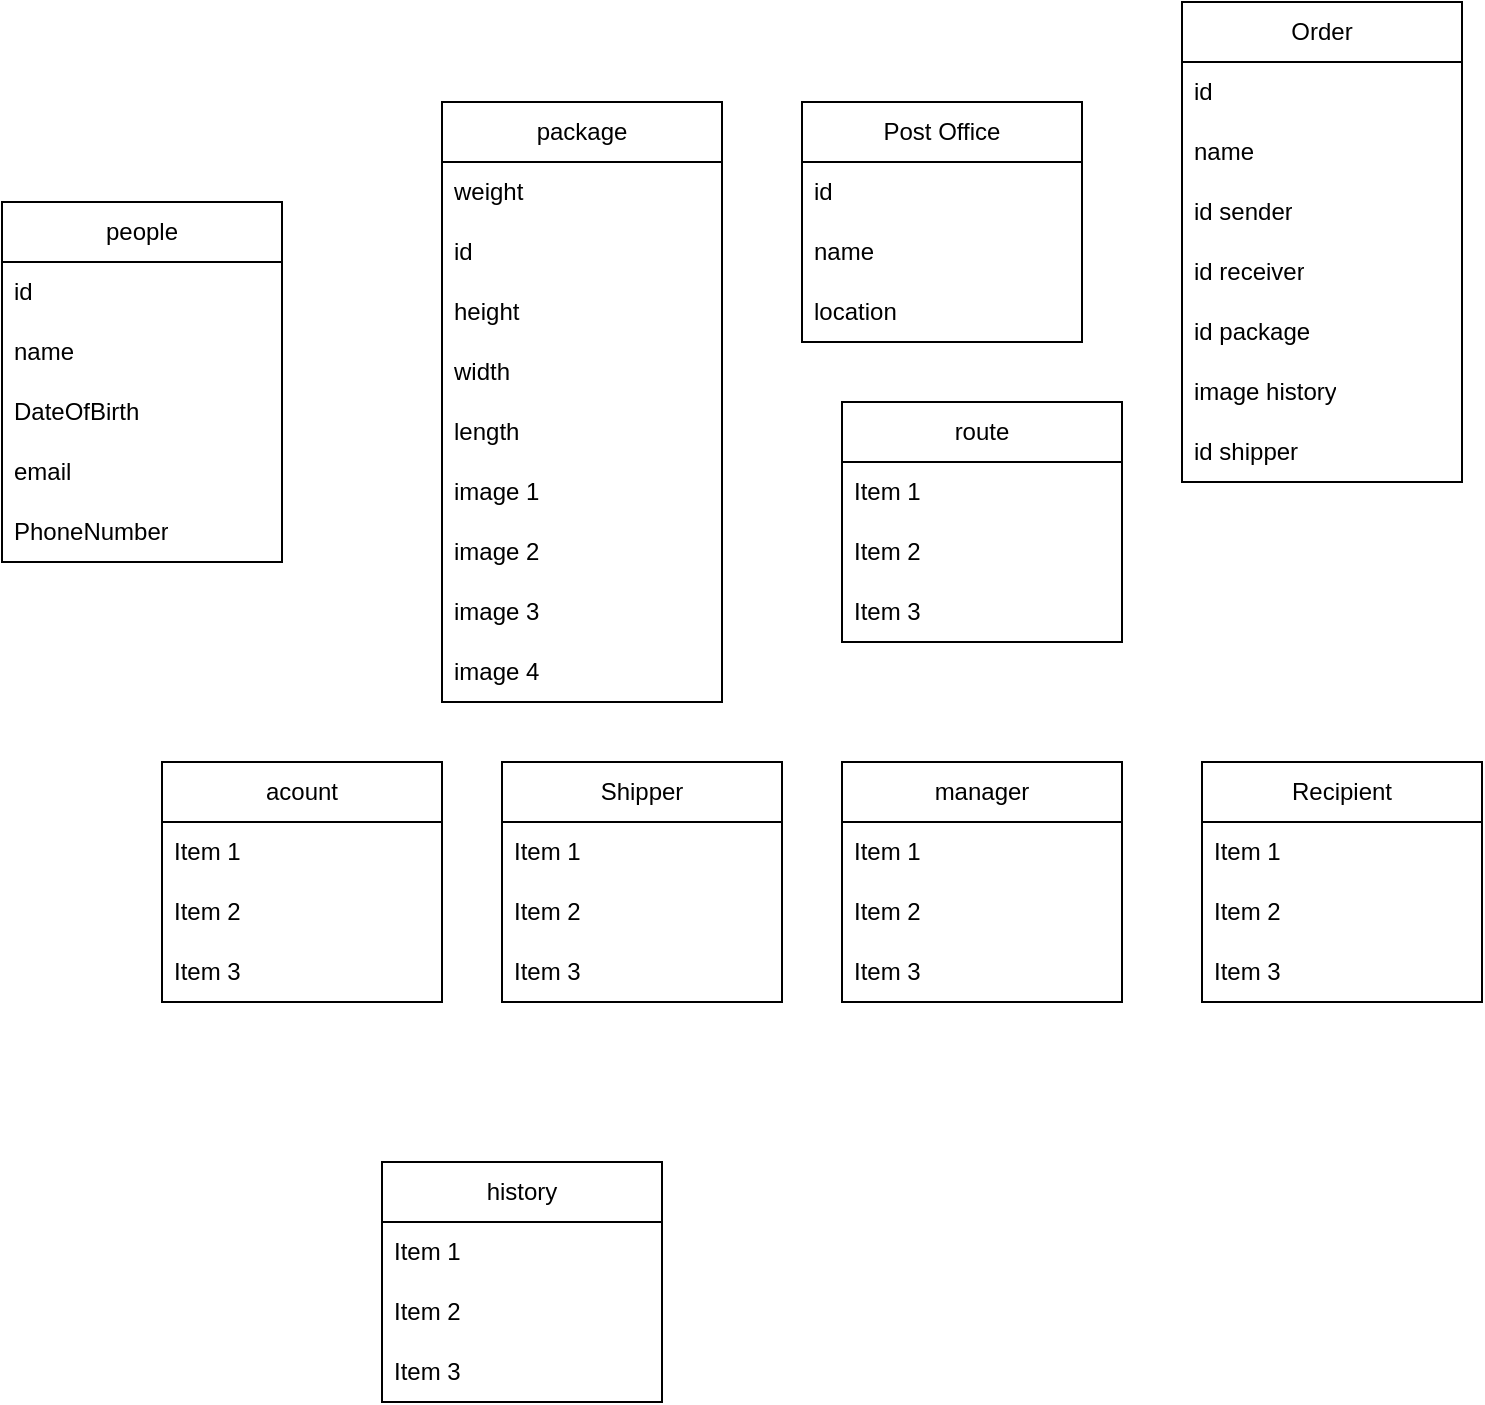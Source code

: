 <mxfile version="22.1.18" type="device">
  <diagram id="C5RBs43oDa-KdzZeNtuy" name="Page-1">
    <mxGraphModel dx="794" dy="1688" grid="1" gridSize="10" guides="1" tooltips="1" connect="1" arrows="1" fold="1" page="1" pageScale="1" pageWidth="827" pageHeight="1169" math="0" shadow="0">
      <root>
        <mxCell id="WIyWlLk6GJQsqaUBKTNV-0" />
        <mxCell id="WIyWlLk6GJQsqaUBKTNV-1" parent="WIyWlLk6GJQsqaUBKTNV-0" />
        <mxCell id="I6C68hC35pvJHlJIzYsc-0" value="people" style="swimlane;fontStyle=0;childLayout=stackLayout;horizontal=1;startSize=30;horizontalStack=0;resizeParent=1;resizeParentMax=0;resizeLast=0;collapsible=1;marginBottom=0;whiteSpace=wrap;html=1;" parent="WIyWlLk6GJQsqaUBKTNV-1" vertex="1">
          <mxGeometry x="40" y="20" width="140" height="180" as="geometry" />
        </mxCell>
        <mxCell id="I6C68hC35pvJHlJIzYsc-1" value="id" style="text;strokeColor=none;fillColor=none;align=left;verticalAlign=middle;spacingLeft=4;spacingRight=4;overflow=hidden;points=[[0,0.5],[1,0.5]];portConstraint=eastwest;rotatable=0;whiteSpace=wrap;html=1;" parent="I6C68hC35pvJHlJIzYsc-0" vertex="1">
          <mxGeometry y="30" width="140" height="30" as="geometry" />
        </mxCell>
        <mxCell id="I6C68hC35pvJHlJIzYsc-2" value="name&amp;nbsp;" style="text;strokeColor=none;fillColor=none;align=left;verticalAlign=middle;spacingLeft=4;spacingRight=4;overflow=hidden;points=[[0,0.5],[1,0.5]];portConstraint=eastwest;rotatable=0;whiteSpace=wrap;html=1;" parent="I6C68hC35pvJHlJIzYsc-0" vertex="1">
          <mxGeometry y="60" width="140" height="30" as="geometry" />
        </mxCell>
        <mxCell id="I6C68hC35pvJHlJIzYsc-3" value="DateOfBirth" style="text;strokeColor=none;fillColor=none;align=left;verticalAlign=middle;spacingLeft=4;spacingRight=4;overflow=hidden;points=[[0,0.5],[1,0.5]];portConstraint=eastwest;rotatable=0;whiteSpace=wrap;html=1;" parent="I6C68hC35pvJHlJIzYsc-0" vertex="1">
          <mxGeometry y="90" width="140" height="30" as="geometry" />
        </mxCell>
        <mxCell id="I6C68hC35pvJHlJIzYsc-4" value="email" style="text;strokeColor=none;fillColor=none;align=left;verticalAlign=middle;spacingLeft=4;spacingRight=4;overflow=hidden;points=[[0,0.5],[1,0.5]];portConstraint=eastwest;rotatable=0;whiteSpace=wrap;html=1;" parent="I6C68hC35pvJHlJIzYsc-0" vertex="1">
          <mxGeometry y="120" width="140" height="30" as="geometry" />
        </mxCell>
        <mxCell id="I6C68hC35pvJHlJIzYsc-6" value="PhoneNumber" style="text;strokeColor=none;fillColor=none;align=left;verticalAlign=middle;spacingLeft=4;spacingRight=4;overflow=hidden;points=[[0,0.5],[1,0.5]];portConstraint=eastwest;rotatable=0;whiteSpace=wrap;html=1;" parent="I6C68hC35pvJHlJIzYsc-0" vertex="1">
          <mxGeometry y="150" width="140" height="30" as="geometry" />
        </mxCell>
        <mxCell id="I6C68hC35pvJHlJIzYsc-8" value="package" style="swimlane;fontStyle=0;childLayout=stackLayout;horizontal=1;startSize=30;horizontalStack=0;resizeParent=1;resizeParentMax=0;resizeLast=0;collapsible=1;marginBottom=0;whiteSpace=wrap;html=1;" parent="WIyWlLk6GJQsqaUBKTNV-1" vertex="1">
          <mxGeometry x="260" y="-30" width="140" height="300" as="geometry" />
        </mxCell>
        <mxCell id="I6C68hC35pvJHlJIzYsc-43" value="weight" style="text;strokeColor=none;fillColor=none;align=left;verticalAlign=middle;spacingLeft=4;spacingRight=4;overflow=hidden;points=[[0,0.5],[1,0.5]];portConstraint=eastwest;rotatable=0;whiteSpace=wrap;html=1;" parent="I6C68hC35pvJHlJIzYsc-8" vertex="1">
          <mxGeometry y="30" width="140" height="30" as="geometry" />
        </mxCell>
        <mxCell id="I6C68hC35pvJHlJIzYsc-9" value="id" style="text;strokeColor=none;fillColor=none;align=left;verticalAlign=middle;spacingLeft=4;spacingRight=4;overflow=hidden;points=[[0,0.5],[1,0.5]];portConstraint=eastwest;rotatable=0;whiteSpace=wrap;html=1;" parent="I6C68hC35pvJHlJIzYsc-8" vertex="1">
          <mxGeometry y="60" width="140" height="30" as="geometry" />
        </mxCell>
        <mxCell id="I6C68hC35pvJHlJIzYsc-10" value="height" style="text;strokeColor=none;fillColor=none;align=left;verticalAlign=middle;spacingLeft=4;spacingRight=4;overflow=hidden;points=[[0,0.5],[1,0.5]];portConstraint=eastwest;rotatable=0;whiteSpace=wrap;html=1;" parent="I6C68hC35pvJHlJIzYsc-8" vertex="1">
          <mxGeometry y="90" width="140" height="30" as="geometry" />
        </mxCell>
        <mxCell id="I6C68hC35pvJHlJIzYsc-11" value="width" style="text;strokeColor=none;fillColor=none;align=left;verticalAlign=middle;spacingLeft=4;spacingRight=4;overflow=hidden;points=[[0,0.5],[1,0.5]];portConstraint=eastwest;rotatable=0;whiteSpace=wrap;html=1;" parent="I6C68hC35pvJHlJIzYsc-8" vertex="1">
          <mxGeometry y="120" width="140" height="30" as="geometry" />
        </mxCell>
        <mxCell id="I6C68hC35pvJHlJIzYsc-12" value="length" style="text;strokeColor=none;fillColor=none;align=left;verticalAlign=middle;spacingLeft=4;spacingRight=4;overflow=hidden;points=[[0,0.5],[1,0.5]];portConstraint=eastwest;rotatable=0;whiteSpace=wrap;html=1;" parent="I6C68hC35pvJHlJIzYsc-8" vertex="1">
          <mxGeometry y="150" width="140" height="30" as="geometry" />
        </mxCell>
        <mxCell id="IaeMszflEJWdkv119aWX-1" value="image 1" style="text;strokeColor=none;fillColor=none;align=left;verticalAlign=middle;spacingLeft=4;spacingRight=4;overflow=hidden;points=[[0,0.5],[1,0.5]];portConstraint=eastwest;rotatable=0;whiteSpace=wrap;html=1;" parent="I6C68hC35pvJHlJIzYsc-8" vertex="1">
          <mxGeometry y="180" width="140" height="30" as="geometry" />
        </mxCell>
        <mxCell id="IaeMszflEJWdkv119aWX-3" value="image 2" style="text;strokeColor=none;fillColor=none;align=left;verticalAlign=middle;spacingLeft=4;spacingRight=4;overflow=hidden;points=[[0,0.5],[1,0.5]];portConstraint=eastwest;rotatable=0;whiteSpace=wrap;html=1;" parent="I6C68hC35pvJHlJIzYsc-8" vertex="1">
          <mxGeometry y="210" width="140" height="30" as="geometry" />
        </mxCell>
        <mxCell id="IaeMszflEJWdkv119aWX-4" value="image 3" style="text;strokeColor=none;fillColor=none;align=left;verticalAlign=middle;spacingLeft=4;spacingRight=4;overflow=hidden;points=[[0,0.5],[1,0.5]];portConstraint=eastwest;rotatable=0;whiteSpace=wrap;html=1;" parent="I6C68hC35pvJHlJIzYsc-8" vertex="1">
          <mxGeometry y="240" width="140" height="30" as="geometry" />
        </mxCell>
        <mxCell id="IaeMszflEJWdkv119aWX-5" value="image 4" style="text;strokeColor=none;fillColor=none;align=left;verticalAlign=middle;spacingLeft=4;spacingRight=4;overflow=hidden;points=[[0,0.5],[1,0.5]];portConstraint=eastwest;rotatable=0;whiteSpace=wrap;html=1;" parent="I6C68hC35pvJHlJIzYsc-8" vertex="1">
          <mxGeometry y="270" width="140" height="30" as="geometry" />
        </mxCell>
        <mxCell id="I6C68hC35pvJHlJIzYsc-13" value="Post Office" style="swimlane;fontStyle=0;childLayout=stackLayout;horizontal=1;startSize=30;horizontalStack=0;resizeParent=1;resizeParentMax=0;resizeLast=0;collapsible=1;marginBottom=0;whiteSpace=wrap;html=1;" parent="WIyWlLk6GJQsqaUBKTNV-1" vertex="1">
          <mxGeometry x="440" y="-30" width="140" height="120" as="geometry" />
        </mxCell>
        <mxCell id="I6C68hC35pvJHlJIzYsc-14" value="id" style="text;strokeColor=none;fillColor=none;align=left;verticalAlign=middle;spacingLeft=4;spacingRight=4;overflow=hidden;points=[[0,0.5],[1,0.5]];portConstraint=eastwest;rotatable=0;whiteSpace=wrap;html=1;" parent="I6C68hC35pvJHlJIzYsc-13" vertex="1">
          <mxGeometry y="30" width="140" height="30" as="geometry" />
        </mxCell>
        <mxCell id="JdU21Fgto5LS_0yExzw1-12" value="name" style="text;strokeColor=none;fillColor=none;align=left;verticalAlign=middle;spacingLeft=4;spacingRight=4;overflow=hidden;points=[[0,0.5],[1,0.5]];portConstraint=eastwest;rotatable=0;whiteSpace=wrap;html=1;" vertex="1" parent="I6C68hC35pvJHlJIzYsc-13">
          <mxGeometry y="60" width="140" height="30" as="geometry" />
        </mxCell>
        <mxCell id="I6C68hC35pvJHlJIzYsc-15" value="location" style="text;strokeColor=none;fillColor=none;align=left;verticalAlign=middle;spacingLeft=4;spacingRight=4;overflow=hidden;points=[[0,0.5],[1,0.5]];portConstraint=eastwest;rotatable=0;whiteSpace=wrap;html=1;" parent="I6C68hC35pvJHlJIzYsc-13" vertex="1">
          <mxGeometry y="90" width="140" height="30" as="geometry" />
        </mxCell>
        <mxCell id="I6C68hC35pvJHlJIzYsc-17" value="manager" style="swimlane;fontStyle=0;childLayout=stackLayout;horizontal=1;startSize=30;horizontalStack=0;resizeParent=1;resizeParentMax=0;resizeLast=0;collapsible=1;marginBottom=0;whiteSpace=wrap;html=1;" parent="WIyWlLk6GJQsqaUBKTNV-1" vertex="1">
          <mxGeometry x="460" y="300" width="140" height="120" as="geometry" />
        </mxCell>
        <mxCell id="I6C68hC35pvJHlJIzYsc-18" value="Item 1" style="text;strokeColor=none;fillColor=none;align=left;verticalAlign=middle;spacingLeft=4;spacingRight=4;overflow=hidden;points=[[0,0.5],[1,0.5]];portConstraint=eastwest;rotatable=0;whiteSpace=wrap;html=1;" parent="I6C68hC35pvJHlJIzYsc-17" vertex="1">
          <mxGeometry y="30" width="140" height="30" as="geometry" />
        </mxCell>
        <mxCell id="I6C68hC35pvJHlJIzYsc-19" value="Item 2" style="text;strokeColor=none;fillColor=none;align=left;verticalAlign=middle;spacingLeft=4;spacingRight=4;overflow=hidden;points=[[0,0.5],[1,0.5]];portConstraint=eastwest;rotatable=0;whiteSpace=wrap;html=1;" parent="I6C68hC35pvJHlJIzYsc-17" vertex="1">
          <mxGeometry y="60" width="140" height="30" as="geometry" />
        </mxCell>
        <mxCell id="I6C68hC35pvJHlJIzYsc-20" value="Item 3" style="text;strokeColor=none;fillColor=none;align=left;verticalAlign=middle;spacingLeft=4;spacingRight=4;overflow=hidden;points=[[0,0.5],[1,0.5]];portConstraint=eastwest;rotatable=0;whiteSpace=wrap;html=1;" parent="I6C68hC35pvJHlJIzYsc-17" vertex="1">
          <mxGeometry y="90" width="140" height="30" as="geometry" />
        </mxCell>
        <mxCell id="I6C68hC35pvJHlJIzYsc-21" value="acount" style="swimlane;fontStyle=0;childLayout=stackLayout;horizontal=1;startSize=30;horizontalStack=0;resizeParent=1;resizeParentMax=0;resizeLast=0;collapsible=1;marginBottom=0;whiteSpace=wrap;html=1;" parent="WIyWlLk6GJQsqaUBKTNV-1" vertex="1">
          <mxGeometry x="120" y="300" width="140" height="120" as="geometry" />
        </mxCell>
        <mxCell id="I6C68hC35pvJHlJIzYsc-22" value="Item 1" style="text;strokeColor=none;fillColor=none;align=left;verticalAlign=middle;spacingLeft=4;spacingRight=4;overflow=hidden;points=[[0,0.5],[1,0.5]];portConstraint=eastwest;rotatable=0;whiteSpace=wrap;html=1;" parent="I6C68hC35pvJHlJIzYsc-21" vertex="1">
          <mxGeometry y="30" width="140" height="30" as="geometry" />
        </mxCell>
        <mxCell id="I6C68hC35pvJHlJIzYsc-23" value="Item 2" style="text;strokeColor=none;fillColor=none;align=left;verticalAlign=middle;spacingLeft=4;spacingRight=4;overflow=hidden;points=[[0,0.5],[1,0.5]];portConstraint=eastwest;rotatable=0;whiteSpace=wrap;html=1;" parent="I6C68hC35pvJHlJIzYsc-21" vertex="1">
          <mxGeometry y="60" width="140" height="30" as="geometry" />
        </mxCell>
        <mxCell id="I6C68hC35pvJHlJIzYsc-24" value="Item 3" style="text;strokeColor=none;fillColor=none;align=left;verticalAlign=middle;spacingLeft=4;spacingRight=4;overflow=hidden;points=[[0,0.5],[1,0.5]];portConstraint=eastwest;rotatable=0;whiteSpace=wrap;html=1;" parent="I6C68hC35pvJHlJIzYsc-21" vertex="1">
          <mxGeometry y="90" width="140" height="30" as="geometry" />
        </mxCell>
        <mxCell id="I6C68hC35pvJHlJIzYsc-25" value="Shipper" style="swimlane;fontStyle=0;childLayout=stackLayout;horizontal=1;startSize=30;horizontalStack=0;resizeParent=1;resizeParentMax=0;resizeLast=0;collapsible=1;marginBottom=0;whiteSpace=wrap;html=1;" parent="WIyWlLk6GJQsqaUBKTNV-1" vertex="1">
          <mxGeometry x="290" y="300" width="140" height="120" as="geometry" />
        </mxCell>
        <mxCell id="I6C68hC35pvJHlJIzYsc-26" value="Item 1" style="text;strokeColor=none;fillColor=none;align=left;verticalAlign=middle;spacingLeft=4;spacingRight=4;overflow=hidden;points=[[0,0.5],[1,0.5]];portConstraint=eastwest;rotatable=0;whiteSpace=wrap;html=1;" parent="I6C68hC35pvJHlJIzYsc-25" vertex="1">
          <mxGeometry y="30" width="140" height="30" as="geometry" />
        </mxCell>
        <mxCell id="I6C68hC35pvJHlJIzYsc-27" value="Item 2" style="text;strokeColor=none;fillColor=none;align=left;verticalAlign=middle;spacingLeft=4;spacingRight=4;overflow=hidden;points=[[0,0.5],[1,0.5]];portConstraint=eastwest;rotatable=0;whiteSpace=wrap;html=1;" parent="I6C68hC35pvJHlJIzYsc-25" vertex="1">
          <mxGeometry y="60" width="140" height="30" as="geometry" />
        </mxCell>
        <mxCell id="I6C68hC35pvJHlJIzYsc-28" value="Item 3" style="text;strokeColor=none;fillColor=none;align=left;verticalAlign=middle;spacingLeft=4;spacingRight=4;overflow=hidden;points=[[0,0.5],[1,0.5]];portConstraint=eastwest;rotatable=0;whiteSpace=wrap;html=1;" parent="I6C68hC35pvJHlJIzYsc-25" vertex="1">
          <mxGeometry y="90" width="140" height="30" as="geometry" />
        </mxCell>
        <mxCell id="I6C68hC35pvJHlJIzYsc-29" value="Order" style="swimlane;fontStyle=0;childLayout=stackLayout;horizontal=1;startSize=30;horizontalStack=0;resizeParent=1;resizeParentMax=0;resizeLast=0;collapsible=1;marginBottom=0;whiteSpace=wrap;html=1;" parent="WIyWlLk6GJQsqaUBKTNV-1" vertex="1">
          <mxGeometry x="630" y="-80" width="140" height="240" as="geometry" />
        </mxCell>
        <mxCell id="I6C68hC35pvJHlJIzYsc-30" value="id" style="text;strokeColor=none;fillColor=none;align=left;verticalAlign=middle;spacingLeft=4;spacingRight=4;overflow=hidden;points=[[0,0.5],[1,0.5]];portConstraint=eastwest;rotatable=0;whiteSpace=wrap;html=1;" parent="I6C68hC35pvJHlJIzYsc-29" vertex="1">
          <mxGeometry y="30" width="140" height="30" as="geometry" />
        </mxCell>
        <mxCell id="I6C68hC35pvJHlJIzYsc-31" value="name" style="text;strokeColor=none;fillColor=none;align=left;verticalAlign=middle;spacingLeft=4;spacingRight=4;overflow=hidden;points=[[0,0.5],[1,0.5]];portConstraint=eastwest;rotatable=0;whiteSpace=wrap;html=1;" parent="I6C68hC35pvJHlJIzYsc-29" vertex="1">
          <mxGeometry y="60" width="140" height="30" as="geometry" />
        </mxCell>
        <mxCell id="I6C68hC35pvJHlJIzYsc-32" value="id sender" style="text;strokeColor=none;fillColor=none;align=left;verticalAlign=middle;spacingLeft=4;spacingRight=4;overflow=hidden;points=[[0,0.5],[1,0.5]];portConstraint=eastwest;rotatable=0;whiteSpace=wrap;html=1;" parent="I6C68hC35pvJHlJIzYsc-29" vertex="1">
          <mxGeometry y="90" width="140" height="30" as="geometry" />
        </mxCell>
        <mxCell id="JdU21Fgto5LS_0yExzw1-0" value="id receiver" style="text;strokeColor=none;fillColor=none;align=left;verticalAlign=middle;spacingLeft=4;spacingRight=4;overflow=hidden;points=[[0,0.5],[1,0.5]];portConstraint=eastwest;rotatable=0;whiteSpace=wrap;html=1;" vertex="1" parent="I6C68hC35pvJHlJIzYsc-29">
          <mxGeometry y="120" width="140" height="30" as="geometry" />
        </mxCell>
        <mxCell id="JdU21Fgto5LS_0yExzw1-1" value="id package" style="text;strokeColor=none;fillColor=none;align=left;verticalAlign=middle;spacingLeft=4;spacingRight=4;overflow=hidden;points=[[0,0.5],[1,0.5]];portConstraint=eastwest;rotatable=0;whiteSpace=wrap;html=1;" vertex="1" parent="I6C68hC35pvJHlJIzYsc-29">
          <mxGeometry y="150" width="140" height="30" as="geometry" />
        </mxCell>
        <mxCell id="JdU21Fgto5LS_0yExzw1-3" value="image history" style="text;strokeColor=none;fillColor=none;align=left;verticalAlign=middle;spacingLeft=4;spacingRight=4;overflow=hidden;points=[[0,0.5],[1,0.5]];portConstraint=eastwest;rotatable=0;whiteSpace=wrap;html=1;" vertex="1" parent="I6C68hC35pvJHlJIzYsc-29">
          <mxGeometry y="180" width="140" height="30" as="geometry" />
        </mxCell>
        <mxCell id="JdU21Fgto5LS_0yExzw1-4" value="id shipper" style="text;strokeColor=none;fillColor=none;align=left;verticalAlign=middle;spacingLeft=4;spacingRight=4;overflow=hidden;points=[[0,0.5],[1,0.5]];portConstraint=eastwest;rotatable=0;whiteSpace=wrap;html=1;" vertex="1" parent="I6C68hC35pvJHlJIzYsc-29">
          <mxGeometry y="210" width="140" height="30" as="geometry" />
        </mxCell>
        <mxCell id="I6C68hC35pvJHlJIzYsc-33" value="Recipient" style="swimlane;fontStyle=0;childLayout=stackLayout;horizontal=1;startSize=30;horizontalStack=0;resizeParent=1;resizeParentMax=0;resizeLast=0;collapsible=1;marginBottom=0;whiteSpace=wrap;html=1;" parent="WIyWlLk6GJQsqaUBKTNV-1" vertex="1">
          <mxGeometry x="640" y="300" width="140" height="120" as="geometry" />
        </mxCell>
        <mxCell id="I6C68hC35pvJHlJIzYsc-34" value="Item 1" style="text;strokeColor=none;fillColor=none;align=left;verticalAlign=middle;spacingLeft=4;spacingRight=4;overflow=hidden;points=[[0,0.5],[1,0.5]];portConstraint=eastwest;rotatable=0;whiteSpace=wrap;html=1;" parent="I6C68hC35pvJHlJIzYsc-33" vertex="1">
          <mxGeometry y="30" width="140" height="30" as="geometry" />
        </mxCell>
        <mxCell id="I6C68hC35pvJHlJIzYsc-35" value="Item 2" style="text;strokeColor=none;fillColor=none;align=left;verticalAlign=middle;spacingLeft=4;spacingRight=4;overflow=hidden;points=[[0,0.5],[1,0.5]];portConstraint=eastwest;rotatable=0;whiteSpace=wrap;html=1;" parent="I6C68hC35pvJHlJIzYsc-33" vertex="1">
          <mxGeometry y="60" width="140" height="30" as="geometry" />
        </mxCell>
        <mxCell id="I6C68hC35pvJHlJIzYsc-36" value="Item 3" style="text;strokeColor=none;fillColor=none;align=left;verticalAlign=middle;spacingLeft=4;spacingRight=4;overflow=hidden;points=[[0,0.5],[1,0.5]];portConstraint=eastwest;rotatable=0;whiteSpace=wrap;html=1;" parent="I6C68hC35pvJHlJIzYsc-33" vertex="1">
          <mxGeometry y="90" width="140" height="30" as="geometry" />
        </mxCell>
        <mxCell id="I6C68hC35pvJHlJIzYsc-37" value="history" style="swimlane;fontStyle=0;childLayout=stackLayout;horizontal=1;startSize=30;horizontalStack=0;resizeParent=1;resizeParentMax=0;resizeLast=0;collapsible=1;marginBottom=0;whiteSpace=wrap;html=1;" parent="WIyWlLk6GJQsqaUBKTNV-1" vertex="1">
          <mxGeometry x="230" y="500" width="140" height="120" as="geometry" />
        </mxCell>
        <mxCell id="I6C68hC35pvJHlJIzYsc-38" value="Item 1" style="text;strokeColor=none;fillColor=none;align=left;verticalAlign=middle;spacingLeft=4;spacingRight=4;overflow=hidden;points=[[0,0.5],[1,0.5]];portConstraint=eastwest;rotatable=0;whiteSpace=wrap;html=1;" parent="I6C68hC35pvJHlJIzYsc-37" vertex="1">
          <mxGeometry y="30" width="140" height="30" as="geometry" />
        </mxCell>
        <mxCell id="I6C68hC35pvJHlJIzYsc-39" value="Item 2" style="text;strokeColor=none;fillColor=none;align=left;verticalAlign=middle;spacingLeft=4;spacingRight=4;overflow=hidden;points=[[0,0.5],[1,0.5]];portConstraint=eastwest;rotatable=0;whiteSpace=wrap;html=1;" parent="I6C68hC35pvJHlJIzYsc-37" vertex="1">
          <mxGeometry y="60" width="140" height="30" as="geometry" />
        </mxCell>
        <mxCell id="I6C68hC35pvJHlJIzYsc-40" value="Item 3" style="text;strokeColor=none;fillColor=none;align=left;verticalAlign=middle;spacingLeft=4;spacingRight=4;overflow=hidden;points=[[0,0.5],[1,0.5]];portConstraint=eastwest;rotatable=0;whiteSpace=wrap;html=1;" parent="I6C68hC35pvJHlJIzYsc-37" vertex="1">
          <mxGeometry y="90" width="140" height="30" as="geometry" />
        </mxCell>
        <mxCell id="JdU21Fgto5LS_0yExzw1-7" value="route" style="swimlane;fontStyle=0;childLayout=stackLayout;horizontal=1;startSize=30;horizontalStack=0;resizeParent=1;resizeParentMax=0;resizeLast=0;collapsible=1;marginBottom=0;whiteSpace=wrap;html=1;" vertex="1" parent="WIyWlLk6GJQsqaUBKTNV-1">
          <mxGeometry x="460" y="120" width="140" height="120" as="geometry" />
        </mxCell>
        <mxCell id="JdU21Fgto5LS_0yExzw1-8" value="Item 1" style="text;strokeColor=none;fillColor=none;align=left;verticalAlign=middle;spacingLeft=4;spacingRight=4;overflow=hidden;points=[[0,0.5],[1,0.5]];portConstraint=eastwest;rotatable=0;whiteSpace=wrap;html=1;" vertex="1" parent="JdU21Fgto5LS_0yExzw1-7">
          <mxGeometry y="30" width="140" height="30" as="geometry" />
        </mxCell>
        <mxCell id="JdU21Fgto5LS_0yExzw1-9" value="Item 2" style="text;strokeColor=none;fillColor=none;align=left;verticalAlign=middle;spacingLeft=4;spacingRight=4;overflow=hidden;points=[[0,0.5],[1,0.5]];portConstraint=eastwest;rotatable=0;whiteSpace=wrap;html=1;" vertex="1" parent="JdU21Fgto5LS_0yExzw1-7">
          <mxGeometry y="60" width="140" height="30" as="geometry" />
        </mxCell>
        <mxCell id="JdU21Fgto5LS_0yExzw1-10" value="Item 3" style="text;strokeColor=none;fillColor=none;align=left;verticalAlign=middle;spacingLeft=4;spacingRight=4;overflow=hidden;points=[[0,0.5],[1,0.5]];portConstraint=eastwest;rotatable=0;whiteSpace=wrap;html=1;" vertex="1" parent="JdU21Fgto5LS_0yExzw1-7">
          <mxGeometry y="90" width="140" height="30" as="geometry" />
        </mxCell>
      </root>
    </mxGraphModel>
  </diagram>
</mxfile>
